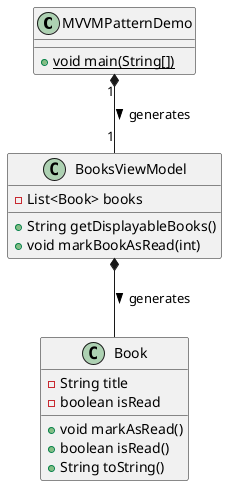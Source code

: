 @startuml
class MVVMPatternDemo {
+ {static} void main(String[])
}
class BooksViewModel {
- List<Book> books
+ String getDisplayableBooks()
+ void markBookAsRead(int)
}
class Book {
- String title
- boolean isRead
+ void markAsRead()
+ boolean isRead()
+ String toString()
}

'Аггрегация: View генерирует ViewModel при создании'
MVVMPatternDemo "1" *-- "1" BooksViewModel : generates >

'Аггрегация: ViewModel генерирует список Book при создании'
BooksViewModel  *-- Book : generates >

@enduml